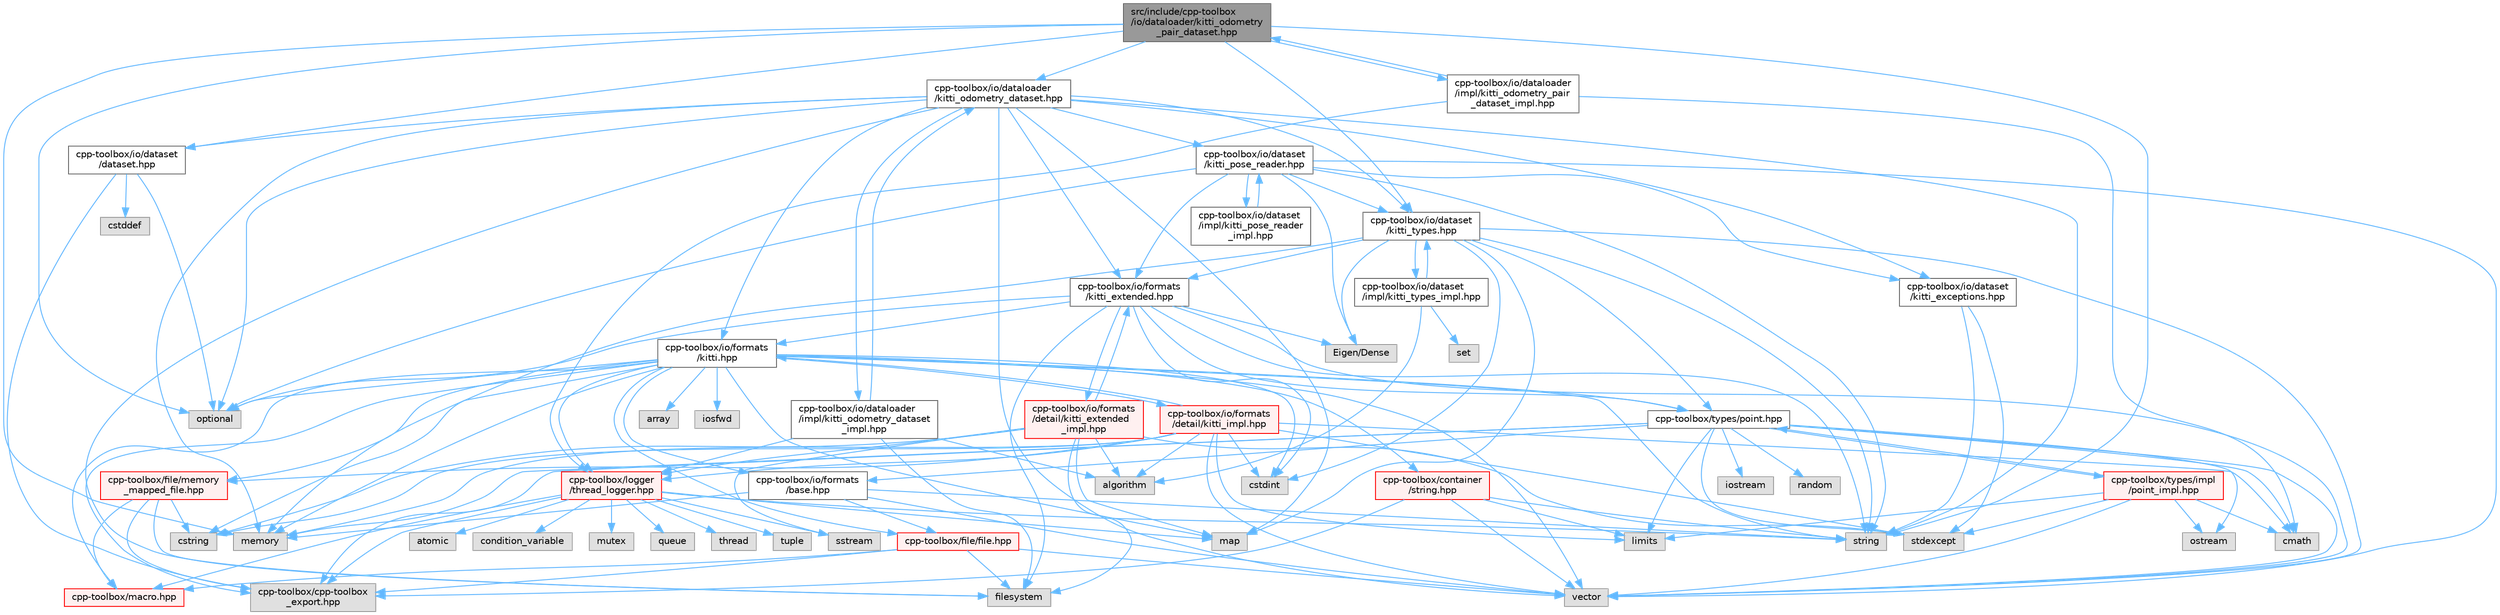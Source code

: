 digraph "src/include/cpp-toolbox/io/dataloader/kitti_odometry_pair_dataset.hpp"
{
 // LATEX_PDF_SIZE
  bgcolor="transparent";
  edge [fontname=Helvetica,fontsize=10,labelfontname=Helvetica,labelfontsize=10];
  node [fontname=Helvetica,fontsize=10,shape=box,height=0.2,width=0.4];
  Node1 [id="Node000001",label="src/include/cpp-toolbox\l/io/dataloader/kitti_odometry\l_pair_dataset.hpp",height=0.2,width=0.4,color="gray40", fillcolor="grey60", style="filled", fontcolor="black",tooltip=" "];
  Node1 -> Node2 [id="edge1_Node000001_Node000002",color="steelblue1",style="solid",tooltip=" "];
  Node2 [id="Node000002",label="cpp-toolbox/io/dataset\l/dataset.hpp",height=0.2,width=0.4,color="grey40", fillcolor="white", style="filled",URL="$dataset_8hpp.html",tooltip=" "];
  Node2 -> Node3 [id="edge2_Node000002_Node000003",color="steelblue1",style="solid",tooltip=" "];
  Node3 [id="Node000003",label="cstddef",height=0.2,width=0.4,color="grey60", fillcolor="#E0E0E0", style="filled",tooltip=" "];
  Node2 -> Node4 [id="edge3_Node000002_Node000004",color="steelblue1",style="solid",tooltip=" "];
  Node4 [id="Node000004",label="optional",height=0.2,width=0.4,color="grey60", fillcolor="#E0E0E0", style="filled",tooltip=" "];
  Node2 -> Node5 [id="edge4_Node000002_Node000005",color="steelblue1",style="solid",tooltip=" "];
  Node5 [id="Node000005",label="cpp-toolbox/cpp-toolbox\l_export.hpp",height=0.2,width=0.4,color="grey60", fillcolor="#E0E0E0", style="filled",tooltip=" "];
  Node1 -> Node6 [id="edge5_Node000001_Node000006",color="steelblue1",style="solid",tooltip=" "];
  Node6 [id="Node000006",label="cpp-toolbox/io/dataset\l/kitti_types.hpp",height=0.2,width=0.4,color="grey40", fillcolor="white", style="filled",URL="$kitti__types_8hpp.html",tooltip=" "];
  Node6 -> Node7 [id="edge6_Node000006_Node000007",color="steelblue1",style="solid",tooltip=" "];
  Node7 [id="Node000007",label="cpp-toolbox/types/point.hpp",height=0.2,width=0.4,color="grey40", fillcolor="white", style="filled",URL="$point_8hpp.html",tooltip=" "];
  Node7 -> Node8 [id="edge7_Node000007_Node000008",color="steelblue1",style="solid",tooltip=" "];
  Node8 [id="Node000008",label="cmath",height=0.2,width=0.4,color="grey60", fillcolor="#E0E0E0", style="filled",tooltip=" "];
  Node7 -> Node9 [id="edge8_Node000007_Node000009",color="steelblue1",style="solid",tooltip=" "];
  Node9 [id="Node000009",label="iostream",height=0.2,width=0.4,color="grey60", fillcolor="#E0E0E0", style="filled",tooltip=" "];
  Node7 -> Node10 [id="edge9_Node000007_Node000010",color="steelblue1",style="solid",tooltip=" "];
  Node10 [id="Node000010",label="limits",height=0.2,width=0.4,color="grey60", fillcolor="#E0E0E0", style="filled",tooltip=" "];
  Node7 -> Node11 [id="edge10_Node000007_Node000011",color="steelblue1",style="solid",tooltip=" "];
  Node11 [id="Node000011",label="memory",height=0.2,width=0.4,color="grey60", fillcolor="#E0E0E0", style="filled",tooltip=" "];
  Node7 -> Node12 [id="edge11_Node000007_Node000012",color="steelblue1",style="solid",tooltip=" "];
  Node12 [id="Node000012",label="ostream",height=0.2,width=0.4,color="grey60", fillcolor="#E0E0E0", style="filled",tooltip=" "];
  Node7 -> Node13 [id="edge12_Node000007_Node000013",color="steelblue1",style="solid",tooltip=" "];
  Node13 [id="Node000013",label="random",height=0.2,width=0.4,color="grey60", fillcolor="#E0E0E0", style="filled",tooltip=" "];
  Node7 -> Node14 [id="edge13_Node000007_Node000014",color="steelblue1",style="solid",tooltip=" "];
  Node14 [id="Node000014",label="stdexcept",height=0.2,width=0.4,color="grey60", fillcolor="#E0E0E0", style="filled",tooltip=" "];
  Node7 -> Node15 [id="edge14_Node000007_Node000015",color="steelblue1",style="solid",tooltip=" "];
  Node15 [id="Node000015",label="vector",height=0.2,width=0.4,color="grey60", fillcolor="#E0E0E0", style="filled",tooltip=" "];
  Node7 -> Node5 [id="edge15_Node000007_Node000005",color="steelblue1",style="solid",tooltip=" "];
  Node7 -> Node16 [id="edge16_Node000007_Node000016",color="steelblue1",style="solid",tooltip=" "];
  Node16 [id="Node000016",label="cpp-toolbox/io/formats\l/base.hpp",height=0.2,width=0.4,color="grey40", fillcolor="white", style="filled",URL="$io_2formats_2base_8hpp.html",tooltip=" "];
  Node16 -> Node11 [id="edge17_Node000016_Node000011",color="steelblue1",style="solid",tooltip=" "];
  Node16 -> Node17 [id="edge18_Node000016_Node000017",color="steelblue1",style="solid",tooltip=" "];
  Node17 [id="Node000017",label="string",height=0.2,width=0.4,color="grey60", fillcolor="#E0E0E0", style="filled",tooltip=" "];
  Node16 -> Node15 [id="edge19_Node000016_Node000015",color="steelblue1",style="solid",tooltip=" "];
  Node16 -> Node18 [id="edge20_Node000016_Node000018",color="steelblue1",style="solid",tooltip=" "];
  Node18 [id="Node000018",label="cpp-toolbox/file/file.hpp",height=0.2,width=0.4,color="red", fillcolor="#FFF0F0", style="filled",URL="$file_8hpp.html",tooltip=" "];
  Node18 -> Node19 [id="edge21_Node000018_Node000019",color="steelblue1",style="solid",tooltip=" "];
  Node19 [id="Node000019",label="filesystem",height=0.2,width=0.4,color="grey60", fillcolor="#E0E0E0", style="filled",tooltip=" "];
  Node18 -> Node15 [id="edge22_Node000018_Node000015",color="steelblue1",style="solid",tooltip=" "];
  Node18 -> Node5 [id="edge23_Node000018_Node000005",color="steelblue1",style="solid",tooltip=" "];
  Node18 -> Node21 [id="edge24_Node000018_Node000021",color="steelblue1",style="solid",tooltip=" "];
  Node21 [id="Node000021",label="cpp-toolbox/macro.hpp",height=0.2,width=0.4,color="red", fillcolor="#FFF0F0", style="filled",URL="$macro_8hpp.html",tooltip="通用的编译器、平台、架构检测和实用宏定义 / Common macros for compiler, platform, architecture detection and utility macro..."];
  Node7 -> Node26 [id="edge25_Node000007_Node000026",color="steelblue1",style="solid",tooltip=" "];
  Node26 [id="Node000026",label="cpp-toolbox/types/impl\l/point_impl.hpp",height=0.2,width=0.4,color="red", fillcolor="#FFF0F0", style="filled",URL="$point__impl_8hpp.html",tooltip=" "];
  Node26 -> Node8 [id="edge26_Node000026_Node000008",color="steelblue1",style="solid",tooltip=" "];
  Node26 -> Node10 [id="edge27_Node000026_Node000010",color="steelblue1",style="solid",tooltip=" "];
  Node26 -> Node12 [id="edge28_Node000026_Node000012",color="steelblue1",style="solid",tooltip=" "];
  Node26 -> Node14 [id="edge29_Node000026_Node000014",color="steelblue1",style="solid",tooltip=" "];
  Node26 -> Node15 [id="edge30_Node000026_Node000015",color="steelblue1",style="solid",tooltip=" "];
  Node26 -> Node7 [id="edge31_Node000026_Node000007",color="steelblue1",style="solid",tooltip=" "];
  Node6 -> Node29 [id="edge32_Node000006_Node000029",color="steelblue1",style="solid",tooltip=" "];
  Node29 [id="Node000029",label="cpp-toolbox/io/formats\l/kitti_extended.hpp",height=0.2,width=0.4,color="grey40", fillcolor="white", style="filled",URL="$kitti__extended_8hpp.html",tooltip=" "];
  Node29 -> Node30 [id="edge33_Node000029_Node000030",color="steelblue1",style="solid",tooltip=" "];
  Node30 [id="Node000030",label="cpp-toolbox/io/formats\l/kitti.hpp",height=0.2,width=0.4,color="grey40", fillcolor="white", style="filled",URL="$kitti_8hpp.html",tooltip=" "];
  Node30 -> Node31 [id="edge34_Node000030_Node000031",color="steelblue1",style="solid",tooltip=" "];
  Node31 [id="Node000031",label="array",height=0.2,width=0.4,color="grey60", fillcolor="#E0E0E0", style="filled",tooltip=" "];
  Node30 -> Node32 [id="edge35_Node000030_Node000032",color="steelblue1",style="solid",tooltip=" "];
  Node32 [id="Node000032",label="cstdint",height=0.2,width=0.4,color="grey60", fillcolor="#E0E0E0", style="filled",tooltip=" "];
  Node30 -> Node33 [id="edge36_Node000030_Node000033",color="steelblue1",style="solid",tooltip=" "];
  Node33 [id="Node000033",label="cstring",height=0.2,width=0.4,color="grey60", fillcolor="#E0E0E0", style="filled",tooltip=" "];
  Node30 -> Node34 [id="edge37_Node000030_Node000034",color="steelblue1",style="solid",tooltip=" "];
  Node34 [id="Node000034",label="iosfwd",height=0.2,width=0.4,color="grey60", fillcolor="#E0E0E0", style="filled",tooltip=" "];
  Node30 -> Node35 [id="edge38_Node000030_Node000035",color="steelblue1",style="solid",tooltip=" "];
  Node35 [id="Node000035",label="map",height=0.2,width=0.4,color="grey60", fillcolor="#E0E0E0", style="filled",tooltip=" "];
  Node30 -> Node11 [id="edge39_Node000030_Node000011",color="steelblue1",style="solid",tooltip=" "];
  Node30 -> Node4 [id="edge40_Node000030_Node000004",color="steelblue1",style="solid",tooltip=" "];
  Node30 -> Node17 [id="edge41_Node000030_Node000017",color="steelblue1",style="solid",tooltip=" "];
  Node30 -> Node15 [id="edge42_Node000030_Node000015",color="steelblue1",style="solid",tooltip=" "];
  Node30 -> Node36 [id="edge43_Node000030_Node000036",color="steelblue1",style="solid",tooltip=" "];
  Node36 [id="Node000036",label="cpp-toolbox/container\l/string.hpp",height=0.2,width=0.4,color="red", fillcolor="#FFF0F0", style="filled",URL="$string_8hpp.html",tooltip=" "];
  Node36 -> Node10 [id="edge44_Node000036_Node000010",color="steelblue1",style="solid",tooltip=" "];
  Node36 -> Node17 [id="edge45_Node000036_Node000017",color="steelblue1",style="solid",tooltip=" "];
  Node36 -> Node15 [id="edge46_Node000036_Node000015",color="steelblue1",style="solid",tooltip=" "];
  Node36 -> Node5 [id="edge47_Node000036_Node000005",color="steelblue1",style="solid",tooltip=" "];
  Node30 -> Node5 [id="edge48_Node000030_Node000005",color="steelblue1",style="solid",tooltip=" "];
  Node30 -> Node18 [id="edge49_Node000030_Node000018",color="steelblue1",style="solid",tooltip=" "];
  Node30 -> Node38 [id="edge50_Node000030_Node000038",color="steelblue1",style="solid",tooltip=" "];
  Node38 [id="Node000038",label="cpp-toolbox/file/memory\l_mapped_file.hpp",height=0.2,width=0.4,color="red", fillcolor="#FFF0F0", style="filled",URL="$memory__mapped__file_8hpp.html",tooltip=" "];
  Node38 -> Node33 [id="edge51_Node000038_Node000033",color="steelblue1",style="solid",tooltip=" "];
  Node38 -> Node19 [id="edge52_Node000038_Node000019",color="steelblue1",style="solid",tooltip=" "];
  Node38 -> Node5 [id="edge53_Node000038_Node000005",color="steelblue1",style="solid",tooltip=" "];
  Node38 -> Node21 [id="edge54_Node000038_Node000021",color="steelblue1",style="solid",tooltip=" "];
  Node30 -> Node16 [id="edge55_Node000030_Node000016",color="steelblue1",style="solid",tooltip=" "];
  Node30 -> Node43 [id="edge56_Node000030_Node000043",color="steelblue1",style="solid",tooltip=" "];
  Node43 [id="Node000043",label="cpp-toolbox/logger\l/thread_logger.hpp",height=0.2,width=0.4,color="red", fillcolor="#FFF0F0", style="filled",URL="$thread__logger_8hpp.html",tooltip=" "];
  Node43 -> Node44 [id="edge57_Node000043_Node000044",color="steelblue1",style="solid",tooltip=" "];
  Node44 [id="Node000044",label="atomic",height=0.2,width=0.4,color="grey60", fillcolor="#E0E0E0", style="filled",tooltip=" "];
  Node43 -> Node45 [id="edge58_Node000043_Node000045",color="steelblue1",style="solid",tooltip=" "];
  Node45 [id="Node000045",label="condition_variable",height=0.2,width=0.4,color="grey60", fillcolor="#E0E0E0", style="filled",tooltip=" "];
  Node43 -> Node35 [id="edge59_Node000043_Node000035",color="steelblue1",style="solid",tooltip=" "];
  Node43 -> Node46 [id="edge60_Node000043_Node000046",color="steelblue1",style="solid",tooltip=" "];
  Node46 [id="Node000046",label="mutex",height=0.2,width=0.4,color="grey60", fillcolor="#E0E0E0", style="filled",tooltip=" "];
  Node43 -> Node47 [id="edge61_Node000043_Node000047",color="steelblue1",style="solid",tooltip=" "];
  Node47 [id="Node000047",label="queue",height=0.2,width=0.4,color="grey60", fillcolor="#E0E0E0", style="filled",tooltip=" "];
  Node43 -> Node48 [id="edge62_Node000043_Node000048",color="steelblue1",style="solid",tooltip=" "];
  Node48 [id="Node000048",label="sstream",height=0.2,width=0.4,color="grey60", fillcolor="#E0E0E0", style="filled",tooltip=" "];
  Node43 -> Node17 [id="edge63_Node000043_Node000017",color="steelblue1",style="solid",tooltip=" "];
  Node43 -> Node49 [id="edge64_Node000043_Node000049",color="steelblue1",style="solid",tooltip=" "];
  Node49 [id="Node000049",label="thread",height=0.2,width=0.4,color="grey60", fillcolor="#E0E0E0", style="filled",tooltip=" "];
  Node43 -> Node50 [id="edge65_Node000043_Node000050",color="steelblue1",style="solid",tooltip=" "];
  Node50 [id="Node000050",label="tuple",height=0.2,width=0.4,color="grey60", fillcolor="#E0E0E0", style="filled",tooltip=" "];
  Node43 -> Node5 [id="edge66_Node000043_Node000005",color="steelblue1",style="solid",tooltip=" "];
  Node43 -> Node21 [id="edge67_Node000043_Node000021",color="steelblue1",style="solid",tooltip=" "];
  Node30 -> Node21 [id="edge68_Node000030_Node000021",color="steelblue1",style="solid",tooltip=" "];
  Node30 -> Node7 [id="edge69_Node000030_Node000007",color="steelblue1",style="solid",tooltip=" "];
  Node30 -> Node56 [id="edge70_Node000030_Node000056",color="steelblue1",style="solid",tooltip=" "];
  Node56 [id="Node000056",label="cpp-toolbox/io/formats\l/detail/kitti_impl.hpp",height=0.2,width=0.4,color="red", fillcolor="#FFF0F0", style="filled",URL="$kitti__impl_8hpp.html",tooltip="此文件包含 kitti_format_t 的模板实现/This file contains the template implementations for kitti_format_t"];
  Node56 -> Node30 [id="edge71_Node000056_Node000030",color="steelblue1",style="solid",tooltip=" "];
  Node56 -> Node57 [id="edge72_Node000056_Node000057",color="steelblue1",style="solid",tooltip=" "];
  Node57 [id="Node000057",label="algorithm",height=0.2,width=0.4,color="grey60", fillcolor="#E0E0E0", style="filled",tooltip=" "];
  Node56 -> Node8 [id="edge73_Node000056_Node000008",color="steelblue1",style="solid",tooltip=" "];
  Node56 -> Node32 [id="edge74_Node000056_Node000032",color="steelblue1",style="solid",tooltip=" "];
  Node56 -> Node33 [id="edge75_Node000056_Node000033",color="steelblue1",style="solid",tooltip=" "];
  Node56 -> Node10 [id="edge76_Node000056_Node000010",color="steelblue1",style="solid",tooltip=" "];
  Node56 -> Node11 [id="edge77_Node000056_Node000011",color="steelblue1",style="solid",tooltip=" "];
  Node56 -> Node14 [id="edge78_Node000056_Node000014",color="steelblue1",style="solid",tooltip=" "];
  Node56 -> Node15 [id="edge79_Node000056_Node000015",color="steelblue1",style="solid",tooltip=" "];
  Node56 -> Node38 [id="edge80_Node000056_Node000038",color="steelblue1",style="solid",tooltip=" "];
  Node56 -> Node43 [id="edge81_Node000056_Node000043",color="steelblue1",style="solid",tooltip=" "];
  Node29 -> Node7 [id="edge82_Node000029_Node000007",color="steelblue1",style="solid",tooltip=" "];
  Node29 -> Node60 [id="edge83_Node000029_Node000060",color="steelblue1",style="solid",tooltip=" "];
  Node60 [id="Node000060",label="Eigen/Dense",height=0.2,width=0.4,color="grey60", fillcolor="#E0E0E0", style="filled",tooltip=" "];
  Node29 -> Node19 [id="edge84_Node000029_Node000019",color="steelblue1",style="solid",tooltip=" "];
  Node29 -> Node17 [id="edge85_Node000029_Node000017",color="steelblue1",style="solid",tooltip=" "];
  Node29 -> Node15 [id="edge86_Node000029_Node000015",color="steelblue1",style="solid",tooltip=" "];
  Node29 -> Node32 [id="edge87_Node000029_Node000032",color="steelblue1",style="solid",tooltip=" "];
  Node29 -> Node4 [id="edge88_Node000029_Node000004",color="steelblue1",style="solid",tooltip=" "];
  Node29 -> Node61 [id="edge89_Node000029_Node000061",color="steelblue1",style="solid",tooltip=" "];
  Node61 [id="Node000061",label="cpp-toolbox/io/formats\l/detail/kitti_extended\l_impl.hpp",height=0.2,width=0.4,color="red", fillcolor="#FFF0F0", style="filled",URL="$kitti__extended__impl_8hpp.html",tooltip=" "];
  Node61 -> Node29 [id="edge90_Node000061_Node000029",color="steelblue1",style="solid",tooltip=" "];
  Node61 -> Node43 [id="edge91_Node000061_Node000043",color="steelblue1",style="solid",tooltip=" "];
  Node61 -> Node48 [id="edge92_Node000061_Node000048",color="steelblue1",style="solid",tooltip=" "];
  Node61 -> Node57 [id="edge93_Node000061_Node000057",color="steelblue1",style="solid",tooltip=" "];
  Node61 -> Node19 [id="edge94_Node000061_Node000019",color="steelblue1",style="solid",tooltip=" "];
  Node61 -> Node33 [id="edge95_Node000061_Node000033",color="steelblue1",style="solid",tooltip=" "];
  Node61 -> Node14 [id="edge96_Node000061_Node000014",color="steelblue1",style="solid",tooltip=" "];
  Node61 -> Node35 [id="edge97_Node000061_Node000035",color="steelblue1",style="solid",tooltip=" "];
  Node6 -> Node60 [id="edge98_Node000006_Node000060",color="steelblue1",style="solid",tooltip=" "];
  Node6 -> Node11 [id="edge99_Node000006_Node000011",color="steelblue1",style="solid",tooltip=" "];
  Node6 -> Node17 [id="edge100_Node000006_Node000017",color="steelblue1",style="solid",tooltip=" "];
  Node6 -> Node15 [id="edge101_Node000006_Node000015",color="steelblue1",style="solid",tooltip=" "];
  Node6 -> Node32 [id="edge102_Node000006_Node000032",color="steelblue1",style="solid",tooltip=" "];
  Node6 -> Node35 [id="edge103_Node000006_Node000035",color="steelblue1",style="solid",tooltip=" "];
  Node6 -> Node62 [id="edge104_Node000006_Node000062",color="steelblue1",style="solid",tooltip=" "];
  Node62 [id="Node000062",label="cpp-toolbox/io/dataset\l/impl/kitti_types_impl.hpp",height=0.2,width=0.4,color="grey40", fillcolor="white", style="filled",URL="$kitti__types__impl_8hpp.html",tooltip=" "];
  Node62 -> Node6 [id="edge105_Node000062_Node000006",color="steelblue1",style="solid",tooltip=" "];
  Node62 -> Node57 [id="edge106_Node000062_Node000057",color="steelblue1",style="solid",tooltip=" "];
  Node62 -> Node63 [id="edge107_Node000062_Node000063",color="steelblue1",style="solid",tooltip=" "];
  Node63 [id="Node000063",label="set",height=0.2,width=0.4,color="grey60", fillcolor="#E0E0E0", style="filled",tooltip=" "];
  Node1 -> Node64 [id="edge108_Node000001_Node000064",color="steelblue1",style="solid",tooltip=" "];
  Node64 [id="Node000064",label="cpp-toolbox/io/dataloader\l/kitti_odometry_dataset.hpp",height=0.2,width=0.4,color="grey40", fillcolor="white", style="filled",URL="$kitti__odometry__dataset_8hpp.html",tooltip=" "];
  Node64 -> Node2 [id="edge109_Node000064_Node000002",color="steelblue1",style="solid",tooltip=" "];
  Node64 -> Node6 [id="edge110_Node000064_Node000006",color="steelblue1",style="solid",tooltip=" "];
  Node64 -> Node65 [id="edge111_Node000064_Node000065",color="steelblue1",style="solid",tooltip=" "];
  Node65 [id="Node000065",label="cpp-toolbox/io/dataset\l/kitti_pose_reader.hpp",height=0.2,width=0.4,color="grey40", fillcolor="white", style="filled",URL="$kitti__pose__reader_8hpp.html",tooltip=" "];
  Node65 -> Node6 [id="edge112_Node000065_Node000006",color="steelblue1",style="solid",tooltip=" "];
  Node65 -> Node66 [id="edge113_Node000065_Node000066",color="steelblue1",style="solid",tooltip=" "];
  Node66 [id="Node000066",label="cpp-toolbox/io/dataset\l/kitti_exceptions.hpp",height=0.2,width=0.4,color="grey40", fillcolor="white", style="filled",URL="$kitti__exceptions_8hpp.html",tooltip=" "];
  Node66 -> Node14 [id="edge114_Node000066_Node000014",color="steelblue1",style="solid",tooltip=" "];
  Node66 -> Node17 [id="edge115_Node000066_Node000017",color="steelblue1",style="solid",tooltip=" "];
  Node65 -> Node29 [id="edge116_Node000065_Node000029",color="steelblue1",style="solid",tooltip=" "];
  Node65 -> Node60 [id="edge117_Node000065_Node000060",color="steelblue1",style="solid",tooltip=" "];
  Node65 -> Node17 [id="edge118_Node000065_Node000017",color="steelblue1",style="solid",tooltip=" "];
  Node65 -> Node15 [id="edge119_Node000065_Node000015",color="steelblue1",style="solid",tooltip=" "];
  Node65 -> Node4 [id="edge120_Node000065_Node000004",color="steelblue1",style="solid",tooltip=" "];
  Node65 -> Node67 [id="edge121_Node000065_Node000067",color="steelblue1",style="solid",tooltip=" "];
  Node67 [id="Node000067",label="cpp-toolbox/io/dataset\l/impl/kitti_pose_reader\l_impl.hpp",height=0.2,width=0.4,color="grey40", fillcolor="white", style="filled",URL="$kitti__pose__reader__impl_8hpp.html",tooltip=" "];
  Node67 -> Node65 [id="edge122_Node000067_Node000065",color="steelblue1",style="solid",tooltip=" "];
  Node64 -> Node66 [id="edge123_Node000064_Node000066",color="steelblue1",style="solid",tooltip=" "];
  Node64 -> Node30 [id="edge124_Node000064_Node000030",color="steelblue1",style="solid",tooltip=" "];
  Node64 -> Node29 [id="edge125_Node000064_Node000029",color="steelblue1",style="solid",tooltip=" "];
  Node64 -> Node11 [id="edge126_Node000064_Node000011",color="steelblue1",style="solid",tooltip=" "];
  Node64 -> Node17 [id="edge127_Node000064_Node000017",color="steelblue1",style="solid",tooltip=" "];
  Node64 -> Node15 [id="edge128_Node000064_Node000015",color="steelblue1",style="solid",tooltip=" "];
  Node64 -> Node35 [id="edge129_Node000064_Node000035",color="steelblue1",style="solid",tooltip=" "];
  Node64 -> Node4 [id="edge130_Node000064_Node000004",color="steelblue1",style="solid",tooltip=" "];
  Node64 -> Node19 [id="edge131_Node000064_Node000019",color="steelblue1",style="solid",tooltip=" "];
  Node64 -> Node68 [id="edge132_Node000064_Node000068",color="steelblue1",style="solid",tooltip=" "];
  Node68 [id="Node000068",label="cpp-toolbox/io/dataloader\l/impl/kitti_odometry_dataset\l_impl.hpp",height=0.2,width=0.4,color="grey40", fillcolor="white", style="filled",URL="$kitti__odometry__dataset__impl_8hpp.html",tooltip=" "];
  Node68 -> Node64 [id="edge133_Node000068_Node000064",color="steelblue1",style="solid",tooltip=" "];
  Node68 -> Node43 [id="edge134_Node000068_Node000043",color="steelblue1",style="solid",tooltip=" "];
  Node68 -> Node19 [id="edge135_Node000068_Node000019",color="steelblue1",style="solid",tooltip=" "];
  Node68 -> Node57 [id="edge136_Node000068_Node000057",color="steelblue1",style="solid",tooltip=" "];
  Node1 -> Node11 [id="edge137_Node000001_Node000011",color="steelblue1",style="solid",tooltip=" "];
  Node1 -> Node17 [id="edge138_Node000001_Node000017",color="steelblue1",style="solid",tooltip=" "];
  Node1 -> Node4 [id="edge139_Node000001_Node000004",color="steelblue1",style="solid",tooltip=" "];
  Node1 -> Node69 [id="edge140_Node000001_Node000069",color="steelblue1",style="solid",tooltip=" "];
  Node69 [id="Node000069",label="cpp-toolbox/io/dataloader\l/impl/kitti_odometry_pair\l_dataset_impl.hpp",height=0.2,width=0.4,color="grey40", fillcolor="white", style="filled",URL="$kitti__odometry__pair__dataset__impl_8hpp.html",tooltip=" "];
  Node69 -> Node1 [id="edge141_Node000069_Node000001",color="steelblue1",style="solid",tooltip=" "];
  Node69 -> Node43 [id="edge142_Node000069_Node000043",color="steelblue1",style="solid",tooltip=" "];
  Node69 -> Node8 [id="edge143_Node000069_Node000008",color="steelblue1",style="solid",tooltip=" "];
}
